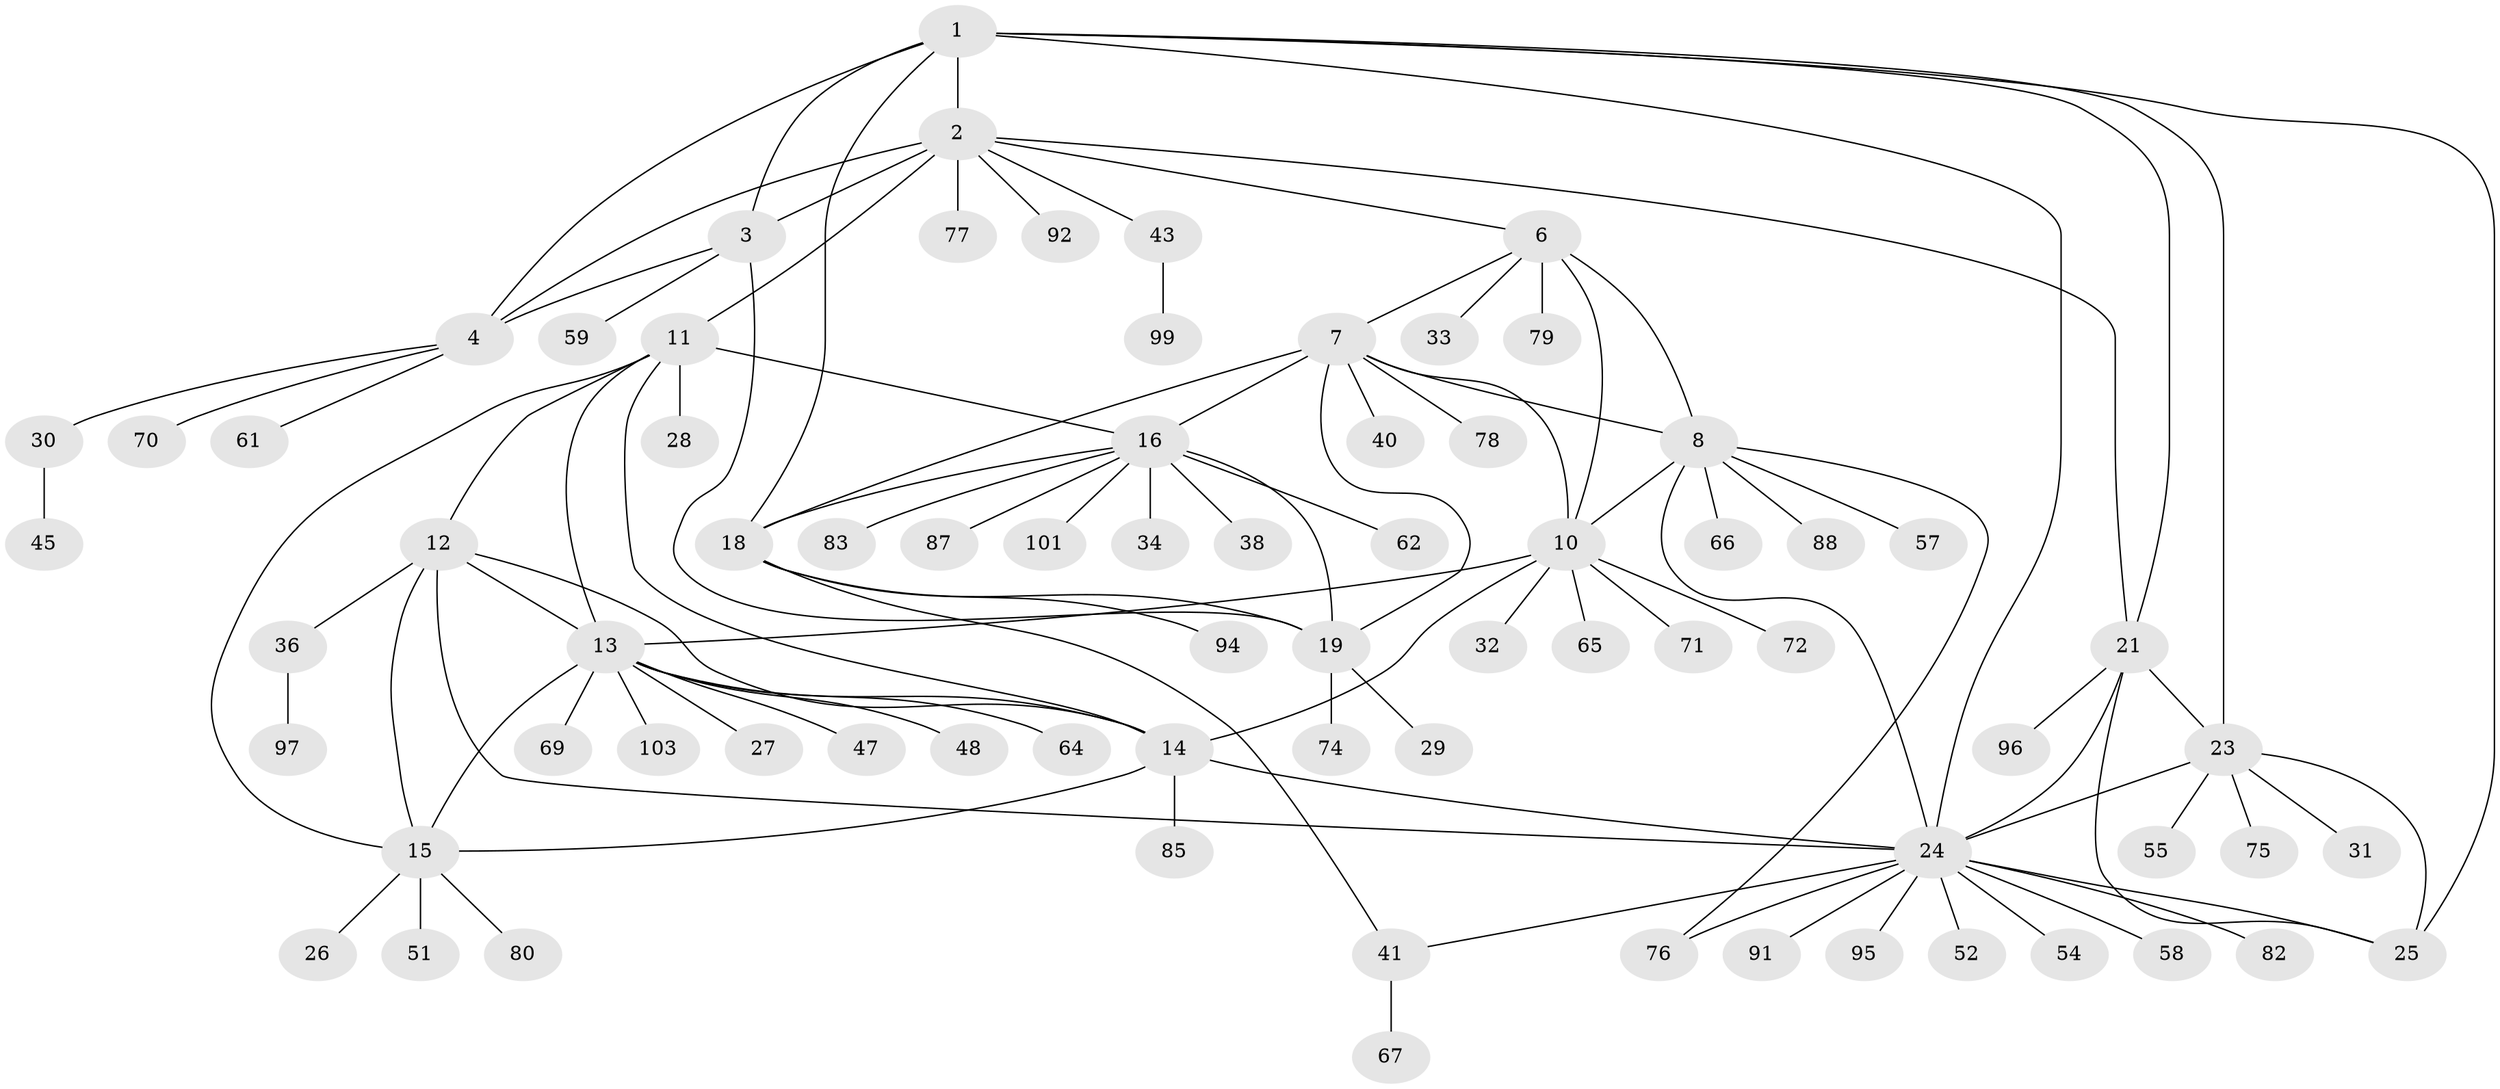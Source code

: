 // original degree distribution, {5: 0.038461538461538464, 11: 0.019230769230769232, 8: 0.057692307692307696, 6: 0.057692307692307696, 12: 0.009615384615384616, 7: 0.028846153846153848, 9: 0.009615384615384616, 14: 0.009615384615384616, 4: 0.019230769230769232, 1: 0.5865384615384616, 2: 0.1346153846153846, 3: 0.028846153846153848}
// Generated by graph-tools (version 1.1) at 2025/11/02/27/25 16:11:37]
// undirected, 75 vertices, 106 edges
graph export_dot {
graph [start="1"]
  node [color=gray90,style=filled];
  1 [super="+22"];
  2 [super="+50"];
  3 [super="+5"];
  4 [super="+39"];
  6 [super="+68"];
  7 [super="+20"];
  8 [super="+9"];
  10 [super="+53"];
  11 [super="+102"];
  12 [super="+46"];
  13 [super="+35"];
  14 [super="+37"];
  15 [super="+81"];
  16 [super="+17"];
  18 [super="+42"];
  19;
  21 [super="+104"];
  23 [super="+98"];
  24 [super="+56"];
  25;
  26;
  27;
  28 [super="+44"];
  29 [super="+100"];
  30 [super="+49"];
  31;
  32 [super="+86"];
  33;
  34;
  36 [super="+63"];
  38;
  40;
  41 [super="+60"];
  43 [super="+84"];
  45;
  47;
  48;
  51;
  52;
  54;
  55 [super="+73"];
  57;
  58;
  59 [super="+89"];
  61;
  62;
  64;
  65;
  66;
  67;
  69;
  70;
  71;
  72;
  74 [super="+93"];
  75 [super="+90"];
  76;
  77;
  78;
  79;
  80;
  82;
  83;
  85;
  87;
  88;
  91;
  92;
  94;
  95;
  96;
  97;
  99;
  101;
  103;
  1 -- 2;
  1 -- 3 [weight=2];
  1 -- 4;
  1 -- 18;
  1 -- 21;
  1 -- 23;
  1 -- 24;
  1 -- 25;
  2 -- 3 [weight=2];
  2 -- 4;
  2 -- 6;
  2 -- 11;
  2 -- 43;
  2 -- 77;
  2 -- 92;
  2 -- 21;
  3 -- 4 [weight=2];
  3 -- 19;
  3 -- 59;
  4 -- 30;
  4 -- 61;
  4 -- 70;
  6 -- 7;
  6 -- 8 [weight=2];
  6 -- 10;
  6 -- 33;
  6 -- 79;
  7 -- 8 [weight=2];
  7 -- 10;
  7 -- 78;
  7 -- 16 [weight=2];
  7 -- 18;
  7 -- 19;
  7 -- 40;
  8 -- 10 [weight=2];
  8 -- 24;
  8 -- 57;
  8 -- 66;
  8 -- 88;
  8 -- 76;
  10 -- 13;
  10 -- 32;
  10 -- 65;
  10 -- 71;
  10 -- 72;
  10 -- 14;
  11 -- 12;
  11 -- 13;
  11 -- 14;
  11 -- 15;
  11 -- 28;
  11 -- 16;
  12 -- 13;
  12 -- 14;
  12 -- 15;
  12 -- 36;
  12 -- 24;
  13 -- 14;
  13 -- 15;
  13 -- 27;
  13 -- 47;
  13 -- 48;
  13 -- 64;
  13 -- 69;
  13 -- 103;
  14 -- 15;
  14 -- 24;
  14 -- 85;
  15 -- 26;
  15 -- 51;
  15 -- 80;
  16 -- 18 [weight=2];
  16 -- 19 [weight=2];
  16 -- 34;
  16 -- 62;
  16 -- 83;
  16 -- 87;
  16 -- 101;
  16 -- 38;
  18 -- 19;
  18 -- 94;
  18 -- 41;
  19 -- 29;
  19 -- 74;
  21 -- 23;
  21 -- 24;
  21 -- 25;
  21 -- 96;
  23 -- 24;
  23 -- 25;
  23 -- 31;
  23 -- 55;
  23 -- 75;
  24 -- 25;
  24 -- 41;
  24 -- 52;
  24 -- 54;
  24 -- 58;
  24 -- 76;
  24 -- 95;
  24 -- 82;
  24 -- 91;
  30 -- 45;
  36 -- 97;
  41 -- 67;
  43 -- 99;
}
